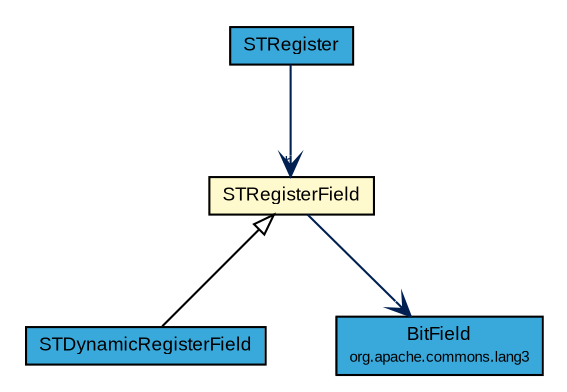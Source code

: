 #!/usr/local/bin/dot
#
# Class diagram 
# Generated by UMLGraph version R5_7_2-3-gee82a7 (http://www.umlgraph.org/)
#

digraph G {
	edge [fontname="arial",fontsize=10,labelfontname="arial",labelfontsize=10];
	node [fontname="arial",fontsize=10,shape=plaintext];
	nodesep=0.25;
	ranksep=0.5;
	// com.st.st25sdk.STRegister
	c32134 [label=<<table title="com.st.st25sdk.STRegister" border="0" cellborder="1" cellspacing="0" cellpadding="2" port="p" bgcolor="#39a9dc" href="./STRegister.html">
		<tr><td><table border="0" cellspacing="0" cellpadding="1">
<tr><td align="center" balign="center"> STRegister </td></tr>
		</table></td></tr>
		</table>>, URL="./STRegister.html", fontname="arial", fontcolor="black", fontsize=9.0];
	// com.st.st25sdk.STRegister.STRegisterField
	c32135 [label=<<table title="com.st.st25sdk.STRegister.STRegisterField" border="0" cellborder="1" cellspacing="0" cellpadding="2" port="p" bgcolor="lemonChiffon" href="./STRegister.STRegisterField.html">
		<tr><td><table border="0" cellspacing="0" cellpadding="1">
<tr><td align="center" balign="center"> STRegisterField </td></tr>
		</table></td></tr>
		</table>>, URL="./STRegister.STRegisterField.html", fontname="arial", fontcolor="black", fontsize=9.0];
	// com.st.st25sdk.STDynamicRegister.STDynamicRegisterField
	c32143 [label=<<table title="com.st.st25sdk.STDynamicRegister.STDynamicRegisterField" border="0" cellborder="1" cellspacing="0" cellpadding="2" port="p" bgcolor="#39a9dc" href="./STDynamicRegister.STDynamicRegisterField.html">
		<tr><td><table border="0" cellspacing="0" cellpadding="1">
<tr><td align="center" balign="center"> STDynamicRegisterField </td></tr>
		</table></td></tr>
		</table>>, URL="./STDynamicRegister.STDynamicRegisterField.html", fontname="arial", fontcolor="black", fontsize=9.0];
	//com.st.st25sdk.STDynamicRegister.STDynamicRegisterField extends com.st.st25sdk.STRegister.STRegisterField
	c32135:p -> c32143:p [dir=back,arrowtail=empty];
	// com.st.st25sdk.STRegister NAVASSOC com.st.st25sdk.STRegister.STRegisterField
	c32134:p -> c32135:p [taillabel="", label="", headlabel="*", fontname="arial", fontcolor="#002052", fontsize=10.0, color="#002052", arrowhead=open];
	// com.st.st25sdk.STRegister.STRegisterField NAVASSOC org.apache.commons.lang3.BitField
	c32135:p -> c32329:p [taillabel="", label="", headlabel="", fontname="arial", fontcolor="#002052", fontsize=10.0, color="#002052", arrowhead=open];
	// org.apache.commons.lang3.BitField
	c32329 [label=<<table title="org.apache.commons.lang3.BitField" border="0" cellborder="1" cellspacing="0" cellpadding="2" port="p" bgcolor="#39a9dc" href="http://java.sun.com/j2se/1.4.2/docs/api/org/apache/commons/lang3/BitField.html">
		<tr><td><table border="0" cellspacing="0" cellpadding="1">
<tr><td align="center" balign="center"> BitField </td></tr>
<tr><td align="center" balign="center"><font point-size="7.0"> org.apache.commons.lang3 </font></td></tr>
		</table></td></tr>
		</table>>, URL="http://java.sun.com/j2se/1.4.2/docs/api/org/apache/commons/lang3/BitField.html", fontname="arial", fontcolor="black", fontsize=9.0];
}

